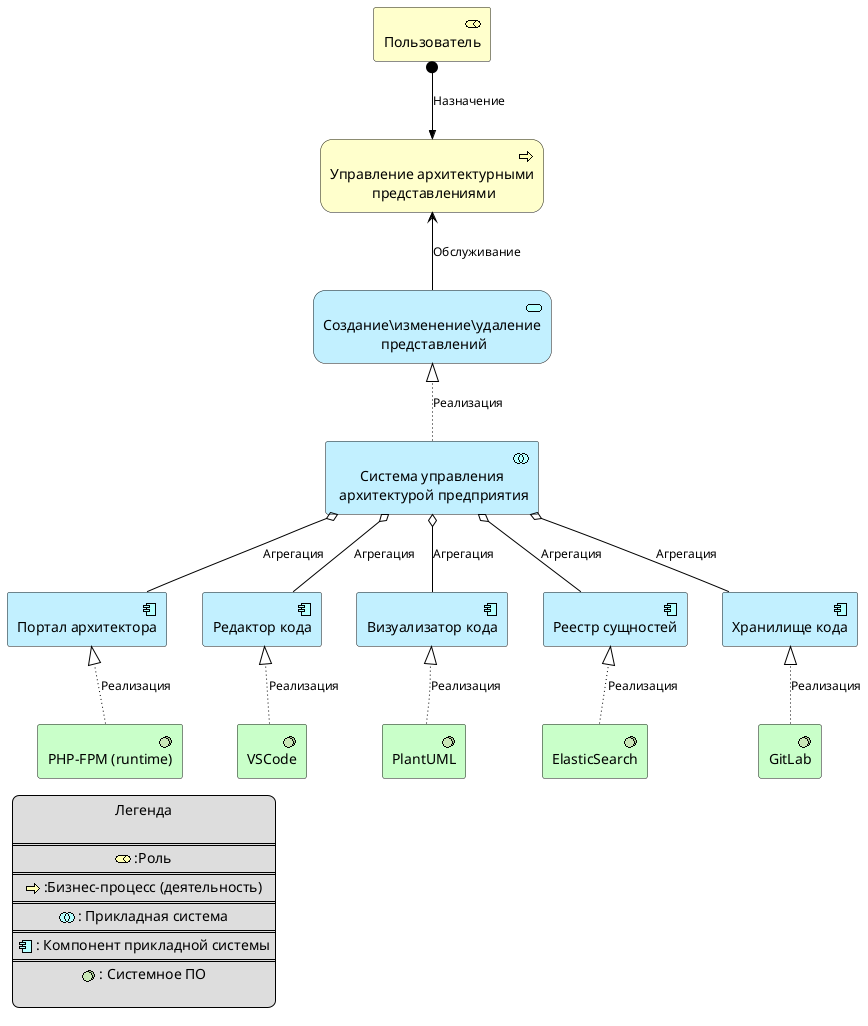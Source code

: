 @startuml ArchAsCode
!include <archimate/Archimate>
skinparam rectangle<<behavior>> {
	roundCorner 25
}
sprite $bRole jar:archimate/business-role
sprite $bProcess jar:archimate/business-process
sprite $aCollab jar:archimate/application-collaboration
sprite $aComponent jar:archimate/application-component
sprite $aTech jar:archimate/technology-system-software

'деятельность
archimate #Business "Пользователь" as User <<business-role>>
archimate #Business "Управление архитектурными\n представлениями" as Process_1 <<business-process>>
'связи
Rel_Assignment(User, Process_1, Назначение)
'прикладные компоненты
archimate #Application "Система управления\n архитектурой предприятия" as App <<application-collaboration>>
archimate #Application "Портал архитектора" as Portal <<application-component>>
archimate #Application "Редактор кода" as Editor <<application-component>>
archimate #Application "Визуализатор кода" as Visualizer <<application-component>>
archimate #Application "Реестр сущностей" as Registry <<application-component>>
archimate #Application "Хранилище кода" as Storage <<application-component>>
'прикладные сервисы
archimate #Application "Создание\изменение\удаление\n представлений" as Svc_1 <<application-service>>

'технологические компоненты
archimate #Technology "PHP-FPM (runtime)" as TechPHP <<technology-system-software>>
archimate #Technology "VSCode" as TechEditor <<technology-system-software>>
archimate #Technology "PlantUML" as TechVisualizer <<technology-system-software>>
archimate #Technology "ElasticSearch" as TechRegistry <<technology-system-software>>
archimate #Technology "GitLab" as TechStorage <<technology-system-software>>

'связи компонентов
Rel_Aggregation(App, Portal, Агрегация)
Rel_Aggregation(App, Editor, Агрегация)
Rel_Aggregation(App, Visualizer, Агрегация)
Rel_Aggregation(App, Registry, Агрегация)
Rel_Aggregation(App, Storage, Агрегация)
Rel_Realization(App, Svc_1, Реализация)
'вертикальные связи бизнес-приклад
Rel_Serving(Svc_1, Process_1, Обслуживание)
'вертикальные связи приклад-технологии
Rel_Realization(TechEditor, Editor, Реализация)
Rel_Realization(TechVisualizer, Visualizer, Реализация)
Rel_Realization(TechRegistry, Registry, Реализация)
Rel_Realization(TechStorage, Storage, Реализация)
Rel_Realization(TechPHP, Portal, Реализация)
'расположение
Process_1-[hidden]->Svc_1
Svc_1-[hidden]->App
Editor-[hidden]->TechEditor
Visualizer-[hidden]->TechVisualizer
Registry-[hidden]->TechRegistry
Storage-[hidden]->TechStorage
Portal-[hidden]->TechPHP


legend left
Легенда

====
<$bRole> :Роль
====
<$bProcess> :Бизнес-процесс (деятельность)
====
<$aCollab> : Прикладная система
====
<$aComponent> : Компонент прикладной системы
====
<$aTech> : Системное ПО

endlegend

@enduml